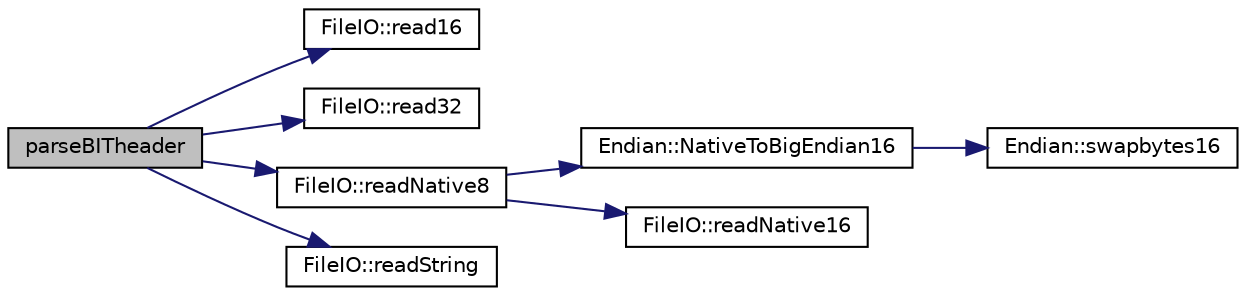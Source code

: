 digraph "parseBITheader"
{
 // INTERACTIVE_SVG=YES
 // LATEX_PDF_SIZE
  edge [fontname="Helvetica",fontsize="10",labelfontname="Helvetica",labelfontsize="10"];
  node [fontname="Helvetica",fontsize="10",shape=record];
  rankdir="LR";
  Node1 [label="parseBITheader",height=0.2,width=0.4,color="black", fillcolor="grey75", style="filled", fontcolor="black",tooltip=" "];
  Node1 -> Node2 [color="midnightblue",fontsize="10",style="solid",fontname="Helvetica"];
  Node2 [label="FileIO::read16",height=0.2,width=0.4,color="black", fillcolor="white", style="filled",URL="$namespaceFileIO.html#aa1a4893c8bbd8188527b61107d0b6d21",tooltip=" "];
  Node1 -> Node3 [color="midnightblue",fontsize="10",style="solid",fontname="Helvetica"];
  Node3 [label="FileIO::read32",height=0.2,width=0.4,color="black", fillcolor="white", style="filled",URL="$namespaceFileIO.html#ad34c7f82a6493b2badf319599f79cace",tooltip=" "];
  Node1 -> Node4 [color="midnightblue",fontsize="10",style="solid",fontname="Helvetica"];
  Node4 [label="FileIO::readNative8",height=0.2,width=0.4,color="black", fillcolor="white", style="filled",URL="$namespaceFileIO.html#a0759b0d04f3246286ee9d95114413c93",tooltip=" "];
  Node4 -> Node5 [color="midnightblue",fontsize="10",style="solid",fontname="Helvetica"];
  Node5 [label="Endian::NativeToBigEndian16",height=0.2,width=0.4,color="black", fillcolor="white", style="filled",URL="$namespaceEndian.html#a93717d389cf7fd2e4c837599124ac67d",tooltip=" "];
  Node5 -> Node6 [color="midnightblue",fontsize="10",style="solid",fontname="Helvetica"];
  Node6 [label="Endian::swapbytes16",height=0.2,width=0.4,color="black", fillcolor="white", style="filled",URL="$namespaceEndian.html#a374ca218715c0e791eb073a14a66647f",tooltip=" "];
  Node4 -> Node7 [color="midnightblue",fontsize="10",style="solid",fontname="Helvetica"];
  Node7 [label="FileIO::readNative16",height=0.2,width=0.4,color="black", fillcolor="white", style="filled",URL="$namespaceFileIO.html#ad7455cc0a2ae8dab07cf3d255da35ac1",tooltip=" "];
  Node1 -> Node8 [color="midnightblue",fontsize="10",style="solid",fontname="Helvetica"];
  Node8 [label="FileIO::readString",height=0.2,width=0.4,color="black", fillcolor="white", style="filled",URL="$namespaceFileIO.html#a0d6bb9a54ff40a26a297e592504d2ab6",tooltip=" "];
}

